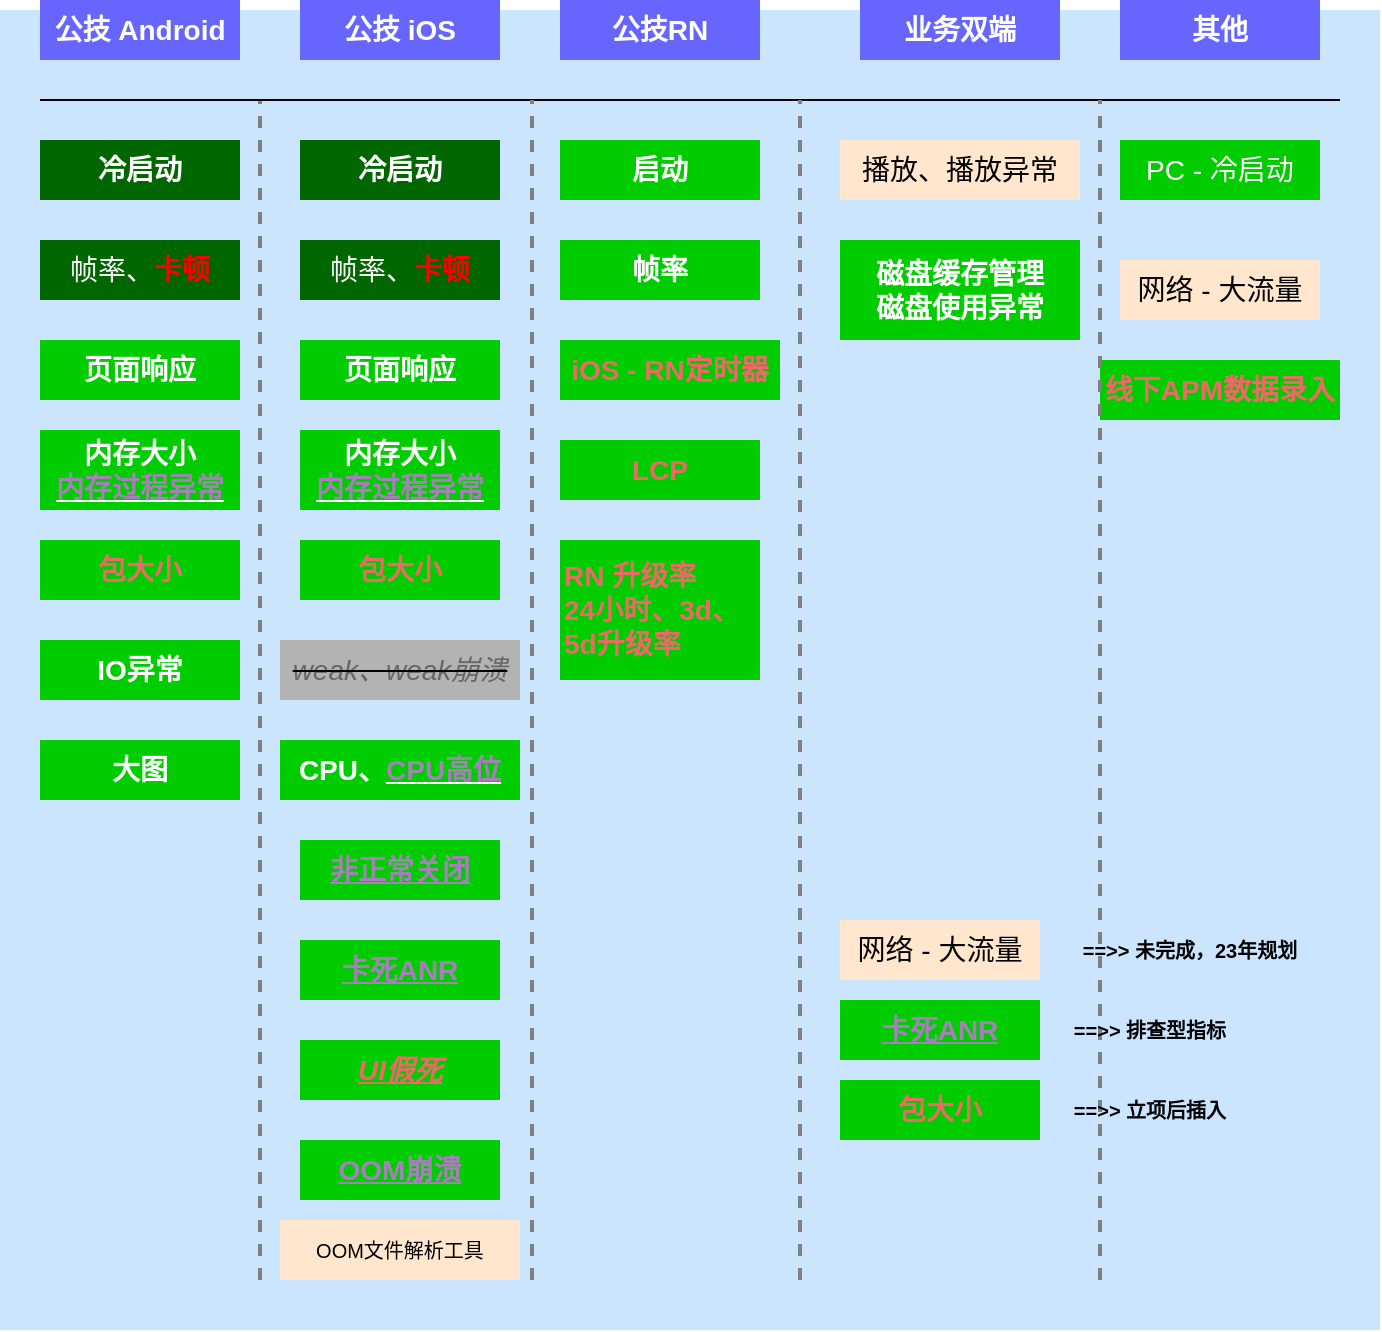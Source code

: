 <mxfile version="20.8.18" type="github">
  <diagram name="第 1 页" id="4zSmk2vjV4_KE-LIG9aG">
    <mxGraphModel dx="1388" dy="766" grid="1" gridSize="10" guides="1" tooltips="1" connect="1" arrows="1" fold="1" page="1" pageScale="1" pageWidth="827" pageHeight="1169" math="0" shadow="0">
      <root>
        <mxCell id="0" />
        <mxCell id="1" parent="0" />
        <mxCell id="NjVWgUeqkpYDn7wtuAOI-38" value="" style="rounded=0;whiteSpace=wrap;html=1;fontSize=10;fillColor=#CCE5FF;strokeColor=none;" vertex="1" parent="1">
          <mxGeometry x="20" y="165" width="690" height="660" as="geometry" />
        </mxCell>
        <mxCell id="NjVWgUeqkpYDn7wtuAOI-1" value="公技 Android" style="rounded=0;whiteSpace=wrap;html=1;fontSize=14;fontStyle=1;strokeColor=none;fillColor=#6666FF;fontColor=#FFFFFF;" vertex="1" parent="1">
          <mxGeometry x="40" y="160" width="100" height="30" as="geometry" />
        </mxCell>
        <mxCell id="NjVWgUeqkpYDn7wtuAOI-2" value="公技 iOS" style="rounded=0;whiteSpace=wrap;html=1;fontSize=14;fontStyle=1;strokeColor=none;fillColor=#6666FF;fontColor=#FFFFFF;" vertex="1" parent="1">
          <mxGeometry x="170" y="160" width="100" height="30" as="geometry" />
        </mxCell>
        <mxCell id="NjVWgUeqkpYDn7wtuAOI-3" value="公技RN" style="rounded=0;whiteSpace=wrap;html=1;fontSize=14;fontStyle=1;strokeColor=none;fillColor=#6666FF;fontColor=#FFFFFF;" vertex="1" parent="1">
          <mxGeometry x="300" y="160" width="100" height="30" as="geometry" />
        </mxCell>
        <mxCell id="NjVWgUeqkpYDn7wtuAOI-4" value="业务双端" style="rounded=0;whiteSpace=wrap;html=1;fontSize=14;fontStyle=1;strokeColor=none;fillColor=#6666FF;fontColor=#FFFFFF;" vertex="1" parent="1">
          <mxGeometry x="450" y="160" width="100" height="30" as="geometry" />
        </mxCell>
        <mxCell id="NjVWgUeqkpYDn7wtuAOI-6" value="其他" style="rounded=0;whiteSpace=wrap;html=1;fontSize=14;fontStyle=1;strokeColor=none;fillColor=#6666FF;fontColor=#FFFFFF;" vertex="1" parent="1">
          <mxGeometry x="580" y="160" width="100" height="30" as="geometry" />
        </mxCell>
        <mxCell id="NjVWgUeqkpYDn7wtuAOI-7" value="冷启动" style="rounded=0;whiteSpace=wrap;html=1;fontSize=14;fillColor=#006600;strokeColor=none;fontColor=#FFFFFF;fontStyle=1" vertex="1" parent="1">
          <mxGeometry x="40" y="230" width="100" height="30" as="geometry" />
        </mxCell>
        <mxCell id="NjVWgUeqkpYDn7wtuAOI-8" value="冷启动" style="rounded=0;whiteSpace=wrap;html=1;fontSize=14;fillColor=#006600;strokeColor=none;fontColor=#FFFFFF;fontStyle=1" vertex="1" parent="1">
          <mxGeometry x="170" y="230" width="100" height="30" as="geometry" />
        </mxCell>
        <mxCell id="NjVWgUeqkpYDn7wtuAOI-9" value="PC - 冷启动" style="rounded=0;whiteSpace=wrap;html=1;fontSize=14;strokeColor=none;fillColor=#00CC00;fontColor=#FFFFFF;" vertex="1" parent="1">
          <mxGeometry x="580" y="230" width="100" height="30" as="geometry" />
        </mxCell>
        <mxCell id="NjVWgUeqkpYDn7wtuAOI-10" value="启动" style="rounded=0;whiteSpace=wrap;html=1;fontSize=14;strokeColor=none;fillColor=#00CC00;fontColor=#FFFFFF;fontStyle=1" vertex="1" parent="1">
          <mxGeometry x="300" y="230" width="100" height="30" as="geometry" />
        </mxCell>
        <mxCell id="NjVWgUeqkpYDn7wtuAOI-11" value="&lt;font color=&quot;#ffffff&quot;&gt;帧率、&lt;/font&gt;&lt;b style=&quot;&quot;&gt;&lt;font color=&quot;#ff0000&quot;&gt;卡顿&lt;/font&gt;&lt;/b&gt;" style="rounded=0;whiteSpace=wrap;html=1;fontSize=14;fillColor=#006600;strokeColor=none;" vertex="1" parent="1">
          <mxGeometry x="40" y="280" width="100" height="30" as="geometry" />
        </mxCell>
        <mxCell id="NjVWgUeqkpYDn7wtuAOI-12" value="&lt;font color=&quot;#ffffff&quot;&gt;帧率、&lt;/font&gt;&lt;b style=&quot;&quot;&gt;&lt;font color=&quot;#ff0000&quot;&gt;卡顿&lt;/font&gt;&lt;/b&gt;" style="rounded=0;whiteSpace=wrap;html=1;fontSize=14;fillColor=#006600;strokeColor=none;" vertex="1" parent="1">
          <mxGeometry x="170" y="280" width="100" height="30" as="geometry" />
        </mxCell>
        <mxCell id="NjVWgUeqkpYDn7wtuAOI-13" value="&lt;font color=&quot;#ffffff&quot;&gt;帧率&lt;/font&gt;" style="rounded=0;whiteSpace=wrap;html=1;fontSize=14;fillColor=#00CC00;strokeColor=none;fontStyle=1" vertex="1" parent="1">
          <mxGeometry x="300" y="280" width="100" height="30" as="geometry" />
        </mxCell>
        <mxCell id="NjVWgUeqkpYDn7wtuAOI-14" value="页面响应" style="rounded=0;whiteSpace=wrap;html=1;fontSize=14;fillColor=#00CC00;strokeColor=none;fontColor=#FFFFFF;fontStyle=1" vertex="1" parent="1">
          <mxGeometry x="40" y="330" width="100" height="30" as="geometry" />
        </mxCell>
        <mxCell id="NjVWgUeqkpYDn7wtuAOI-15" value="页面响应" style="rounded=0;whiteSpace=wrap;html=1;fontSize=14;fillColor=#00CC00;strokeColor=none;fontColor=#FFFFFF;fontStyle=1" vertex="1" parent="1">
          <mxGeometry x="170" y="330" width="100" height="30" as="geometry" />
        </mxCell>
        <mxCell id="NjVWgUeqkpYDn7wtuAOI-16" value="IO异常" style="rounded=0;whiteSpace=wrap;html=1;fontSize=14;fillColor=#00CC00;strokeColor=none;fontColor=#FFFFFF;fontStyle=1" vertex="1" parent="1">
          <mxGeometry x="40" y="480" width="100" height="30" as="geometry" />
        </mxCell>
        <mxCell id="NjVWgUeqkpYDn7wtuAOI-17" value="&lt;strike&gt;&lt;i&gt;&lt;font color=&quot;#666666&quot;&gt;weak、weak崩溃&lt;/font&gt;&lt;/i&gt;&lt;/strike&gt;" style="rounded=0;whiteSpace=wrap;html=1;fontSize=14;strokeColor=none;fillColor=#B3B3B3;fontStyle=0" vertex="1" parent="1">
          <mxGeometry x="160" y="480" width="120" height="30" as="geometry" />
        </mxCell>
        <mxCell id="NjVWgUeqkpYDn7wtuAOI-18" value="大图" style="rounded=0;whiteSpace=wrap;html=1;fontSize=14;fillColor=#00CC00;strokeColor=none;fontColor=#FFFFFF;fontStyle=1" vertex="1" parent="1">
          <mxGeometry x="40" y="530" width="100" height="30" as="geometry" />
        </mxCell>
        <mxCell id="NjVWgUeqkpYDn7wtuAOI-19" value="CPU、&lt;u style=&quot;&quot;&gt;&lt;font color=&quot;#a680b8&quot;&gt;CPU高位&lt;/font&gt;&lt;/u&gt;" style="rounded=0;whiteSpace=wrap;html=1;fontSize=14;fillColor=#00CC00;strokeColor=none;fontColor=#FFFFFF;fontStyle=1" vertex="1" parent="1">
          <mxGeometry x="160" y="530" width="120" height="30" as="geometry" />
        </mxCell>
        <mxCell id="NjVWgUeqkpYDn7wtuAOI-21" value="非正常关闭" style="rounded=0;whiteSpace=wrap;html=1;fontSize=14;fillColor=#00CC00;strokeColor=none;fontColor=#A680B8;fontStyle=5" vertex="1" parent="1">
          <mxGeometry x="170" y="580" width="100" height="30" as="geometry" />
        </mxCell>
        <mxCell id="NjVWgUeqkpYDn7wtuAOI-22" value="卡死ANR" style="rounded=0;whiteSpace=wrap;html=1;fontSize=14;fillColor=#00CC00;strokeColor=none;fontColor=#A680B8;fontStyle=5" vertex="1" parent="1">
          <mxGeometry x="170" y="630" width="100" height="30" as="geometry" />
        </mxCell>
        <mxCell id="NjVWgUeqkpYDn7wtuAOI-23" value="UI假死" style="rounded=0;whiteSpace=wrap;html=1;fontSize=14;fillColor=#00CC00;strokeColor=none;fontColor=#EA6B66;fontStyle=7" vertex="1" parent="1">
          <mxGeometry x="170" y="680" width="100" height="30" as="geometry" />
        </mxCell>
        <mxCell id="NjVWgUeqkpYDn7wtuAOI-24" value="播放、播放异常" style="rounded=0;whiteSpace=wrap;html=1;fontSize=14;fillColor=#FFE6CC;strokeColor=none;" vertex="1" parent="1">
          <mxGeometry x="440" y="230" width="120" height="30" as="geometry" />
        </mxCell>
        <mxCell id="NjVWgUeqkpYDn7wtuAOI-25" value="磁盘缓存管理&lt;br&gt;磁盘使用异常" style="rounded=0;whiteSpace=wrap;html=1;fontSize=14;fillColor=#00CC00;strokeColor=none;fontColor=#FFFFFF;fontStyle=1" vertex="1" parent="1">
          <mxGeometry x="440" y="280" width="120" height="50" as="geometry" />
        </mxCell>
        <mxCell id="NjVWgUeqkpYDn7wtuAOI-26" value="&lt;div&gt;RN 升级率&lt;/div&gt;&lt;div&gt;24小时、3d、&lt;br&gt;5d升级率&lt;/div&gt;" style="rounded=0;whiteSpace=wrap;html=1;fontSize=14;align=left;fillColor=#00CC00;strokeColor=none;fontColor=#EA6B66;fontStyle=1" vertex="1" parent="1">
          <mxGeometry x="300" y="430" width="100" height="70" as="geometry" />
        </mxCell>
        <mxCell id="NjVWgUeqkpYDn7wtuAOI-27" value="包大小" style="rounded=0;whiteSpace=wrap;html=1;fontSize=14;fillColor=#00CC00;strokeColor=none;fontColor=#EA6B66;fontStyle=1" vertex="1" parent="1">
          <mxGeometry x="40" y="430" width="100" height="30" as="geometry" />
        </mxCell>
        <mxCell id="NjVWgUeqkpYDn7wtuAOI-28" value="包大小" style="rounded=0;whiteSpace=wrap;html=1;fontSize=14;fillColor=#00CC00;strokeColor=none;fontColor=#EA6B66;fontStyle=1" vertex="1" parent="1">
          <mxGeometry x="170" y="430" width="100" height="30" as="geometry" />
        </mxCell>
        <mxCell id="NjVWgUeqkpYDn7wtuAOI-29" value="OOM崩溃" style="rounded=0;whiteSpace=wrap;html=1;fontSize=14;fillColor=#00CC00;strokeColor=none;fontColor=#A680B8;fontStyle=5" vertex="1" parent="1">
          <mxGeometry x="170" y="730" width="100" height="30" as="geometry" />
        </mxCell>
        <mxCell id="NjVWgUeqkpYDn7wtuAOI-30" value="OOM文件解析工具" style="rounded=0;whiteSpace=wrap;html=1;fontSize=10;strokeColor=none;fillColor=#FFE6CC;" vertex="1" parent="1">
          <mxGeometry x="160" y="770" width="120" height="30" as="geometry" />
        </mxCell>
        <mxCell id="NjVWgUeqkpYDn7wtuAOI-32" value="网络 - 大流量" style="rounded=0;whiteSpace=wrap;html=1;fontSize=14;strokeColor=none;fillColor=#FFE6CC;" vertex="1" parent="1">
          <mxGeometry x="580" y="290" width="100" height="30" as="geometry" />
        </mxCell>
        <mxCell id="NjVWgUeqkpYDn7wtuAOI-34" value="线下APM数据录入" style="rounded=0;whiteSpace=wrap;html=1;fontSize=14;fillColor=#00CC00;strokeColor=none;fontColor=#EA6B66;fontStyle=1" vertex="1" parent="1">
          <mxGeometry x="570" y="340" width="120" height="30" as="geometry" />
        </mxCell>
        <mxCell id="NjVWgUeqkpYDn7wtuAOI-35" value="&lt;div&gt;iOS -&amp;nbsp;&lt;span style=&quot;background-color: initial;&quot;&gt;RN定时器&lt;/span&gt;&lt;/div&gt;" style="rounded=0;whiteSpace=wrap;html=1;fontSize=14;align=center;fillColor=#00CC00;strokeColor=none;fontColor=#EA6B66;fontStyle=1" vertex="1" parent="1">
          <mxGeometry x="300" y="330" width="110" height="30" as="geometry" />
        </mxCell>
        <mxCell id="NjVWgUeqkpYDn7wtuAOI-36" value="&lt;div&gt;LCP&lt;/div&gt;" style="rounded=0;whiteSpace=wrap;html=1;fontSize=14;align=center;fillColor=#00CC00;strokeColor=none;fontColor=#EA6B66;fontStyle=1" vertex="1" parent="1">
          <mxGeometry x="300" y="380" width="100" height="30" as="geometry" />
        </mxCell>
        <mxCell id="NjVWgUeqkpYDn7wtuAOI-41" value="" style="endArrow=none;dashed=1;html=1;strokeWidth=2;rounded=0;fontSize=10;fontColor=#EA6B66;strokeColor=#808080;" edge="1" parent="1">
          <mxGeometry width="50" height="50" relative="1" as="geometry">
            <mxPoint x="150" y="800" as="sourcePoint" />
            <mxPoint x="150" y="210" as="targetPoint" />
          </mxGeometry>
        </mxCell>
        <mxCell id="NjVWgUeqkpYDn7wtuAOI-42" value="" style="endArrow=none;html=1;rounded=0;fontSize=10;fontColor=#EA6B66;" edge="1" parent="1">
          <mxGeometry width="50" height="50" relative="1" as="geometry">
            <mxPoint x="40" y="210" as="sourcePoint" />
            <mxPoint x="690" y="210" as="targetPoint" />
          </mxGeometry>
        </mxCell>
        <mxCell id="NjVWgUeqkpYDn7wtuAOI-43" value="" style="endArrow=none;dashed=1;html=1;strokeWidth=2;rounded=0;fontSize=10;fontColor=#EA6B66;strokeColor=#808080;" edge="1" parent="1">
          <mxGeometry width="50" height="50" relative="1" as="geometry">
            <mxPoint x="286" y="800" as="sourcePoint" />
            <mxPoint x="286" y="210" as="targetPoint" />
          </mxGeometry>
        </mxCell>
        <mxCell id="NjVWgUeqkpYDn7wtuAOI-44" value="" style="endArrow=none;dashed=1;html=1;strokeWidth=2;rounded=0;fontSize=10;fontColor=#EA6B66;strokeColor=#808080;" edge="1" parent="1">
          <mxGeometry width="50" height="50" relative="1" as="geometry">
            <mxPoint x="420" y="800" as="sourcePoint" />
            <mxPoint x="420" y="210" as="targetPoint" />
          </mxGeometry>
        </mxCell>
        <mxCell id="NjVWgUeqkpYDn7wtuAOI-45" value="" style="endArrow=none;dashed=1;html=1;strokeWidth=2;rounded=0;fontSize=10;fontColor=#EA6B66;strokeColor=#808080;" edge="1" parent="1">
          <mxGeometry width="50" height="50" relative="1" as="geometry">
            <mxPoint x="570" y="800" as="sourcePoint" />
            <mxPoint x="570" y="210" as="targetPoint" />
          </mxGeometry>
        </mxCell>
        <mxCell id="NjVWgUeqkpYDn7wtuAOI-57" value="内存大小&lt;br&gt;&lt;u style=&quot;&quot;&gt;&lt;font color=&quot;#a680b8&quot;&gt;内存过程异常&lt;/font&gt;&lt;/u&gt;" style="rounded=0;whiteSpace=wrap;html=1;fontSize=14;fillColor=#00CC00;strokeColor=none;fontColor=#FFFFFF;fontStyle=1" vertex="1" parent="1">
          <mxGeometry x="40" y="375" width="100" height="40" as="geometry" />
        </mxCell>
        <mxCell id="NjVWgUeqkpYDn7wtuAOI-58" value="内存大小&lt;br&gt;&lt;u&gt;&lt;font color=&quot;#a680b8&quot;&gt;内存过程异常&lt;/font&gt;&lt;/u&gt;" style="rounded=0;whiteSpace=wrap;html=1;fontSize=14;fillColor=#00CC00;strokeColor=none;fontColor=#FFFFFF;fontStyle=1" vertex="1" parent="1">
          <mxGeometry x="170" y="375" width="100" height="40" as="geometry" />
        </mxCell>
        <mxCell id="NjVWgUeqkpYDn7wtuAOI-64" value="&lt;b&gt;&lt;font color=&quot;#000000&quot;&gt;==&amp;gt;&amp;gt; 未完成，23年规划&lt;/font&gt;&lt;/b&gt;" style="text;html=1;strokeColor=none;fillColor=none;align=center;verticalAlign=middle;whiteSpace=wrap;rounded=0;fontSize=10;fontColor=#E6B1FF;" vertex="1" parent="1">
          <mxGeometry x="540" y="620" width="150" height="30" as="geometry" />
        </mxCell>
        <mxCell id="NjVWgUeqkpYDn7wtuAOI-70" value="网络 - 大流量" style="rounded=0;whiteSpace=wrap;html=1;fontSize=14;strokeColor=none;fillColor=#FFE6CC;" vertex="1" parent="1">
          <mxGeometry x="440" y="620" width="100" height="30" as="geometry" />
        </mxCell>
        <mxCell id="NjVWgUeqkpYDn7wtuAOI-71" value="卡死ANR" style="rounded=0;whiteSpace=wrap;html=1;fontSize=14;fillColor=#00CC00;strokeColor=none;fontColor=#A680B8;fontStyle=5" vertex="1" parent="1">
          <mxGeometry x="440" y="660" width="100" height="30" as="geometry" />
        </mxCell>
        <mxCell id="NjVWgUeqkpYDn7wtuAOI-72" value="&lt;b&gt;&lt;font color=&quot;#000000&quot;&gt;==&amp;gt;&amp;gt; 排查型指标&lt;/font&gt;&lt;/b&gt;" style="text;html=1;strokeColor=none;fillColor=none;align=center;verticalAlign=middle;whiteSpace=wrap;rounded=0;fontSize=10;fontColor=#E6B1FF;" vertex="1" parent="1">
          <mxGeometry x="540" y="660" width="110" height="30" as="geometry" />
        </mxCell>
        <mxCell id="NjVWgUeqkpYDn7wtuAOI-73" value="包大小" style="rounded=0;whiteSpace=wrap;html=1;fontSize=14;fillColor=#00CC00;strokeColor=none;fontColor=#EA6B66;fontStyle=1" vertex="1" parent="1">
          <mxGeometry x="440" y="700" width="100" height="30" as="geometry" />
        </mxCell>
        <mxCell id="NjVWgUeqkpYDn7wtuAOI-74" value="&lt;b&gt;&lt;font color=&quot;#000000&quot;&gt;==&amp;gt;&amp;gt; 立项后插入&lt;/font&gt;&lt;/b&gt;" style="text;html=1;strokeColor=none;fillColor=none;align=center;verticalAlign=middle;whiteSpace=wrap;rounded=0;fontSize=10;fontColor=#E6B1FF;" vertex="1" parent="1">
          <mxGeometry x="540" y="700" width="110" height="30" as="geometry" />
        </mxCell>
      </root>
    </mxGraphModel>
  </diagram>
</mxfile>
